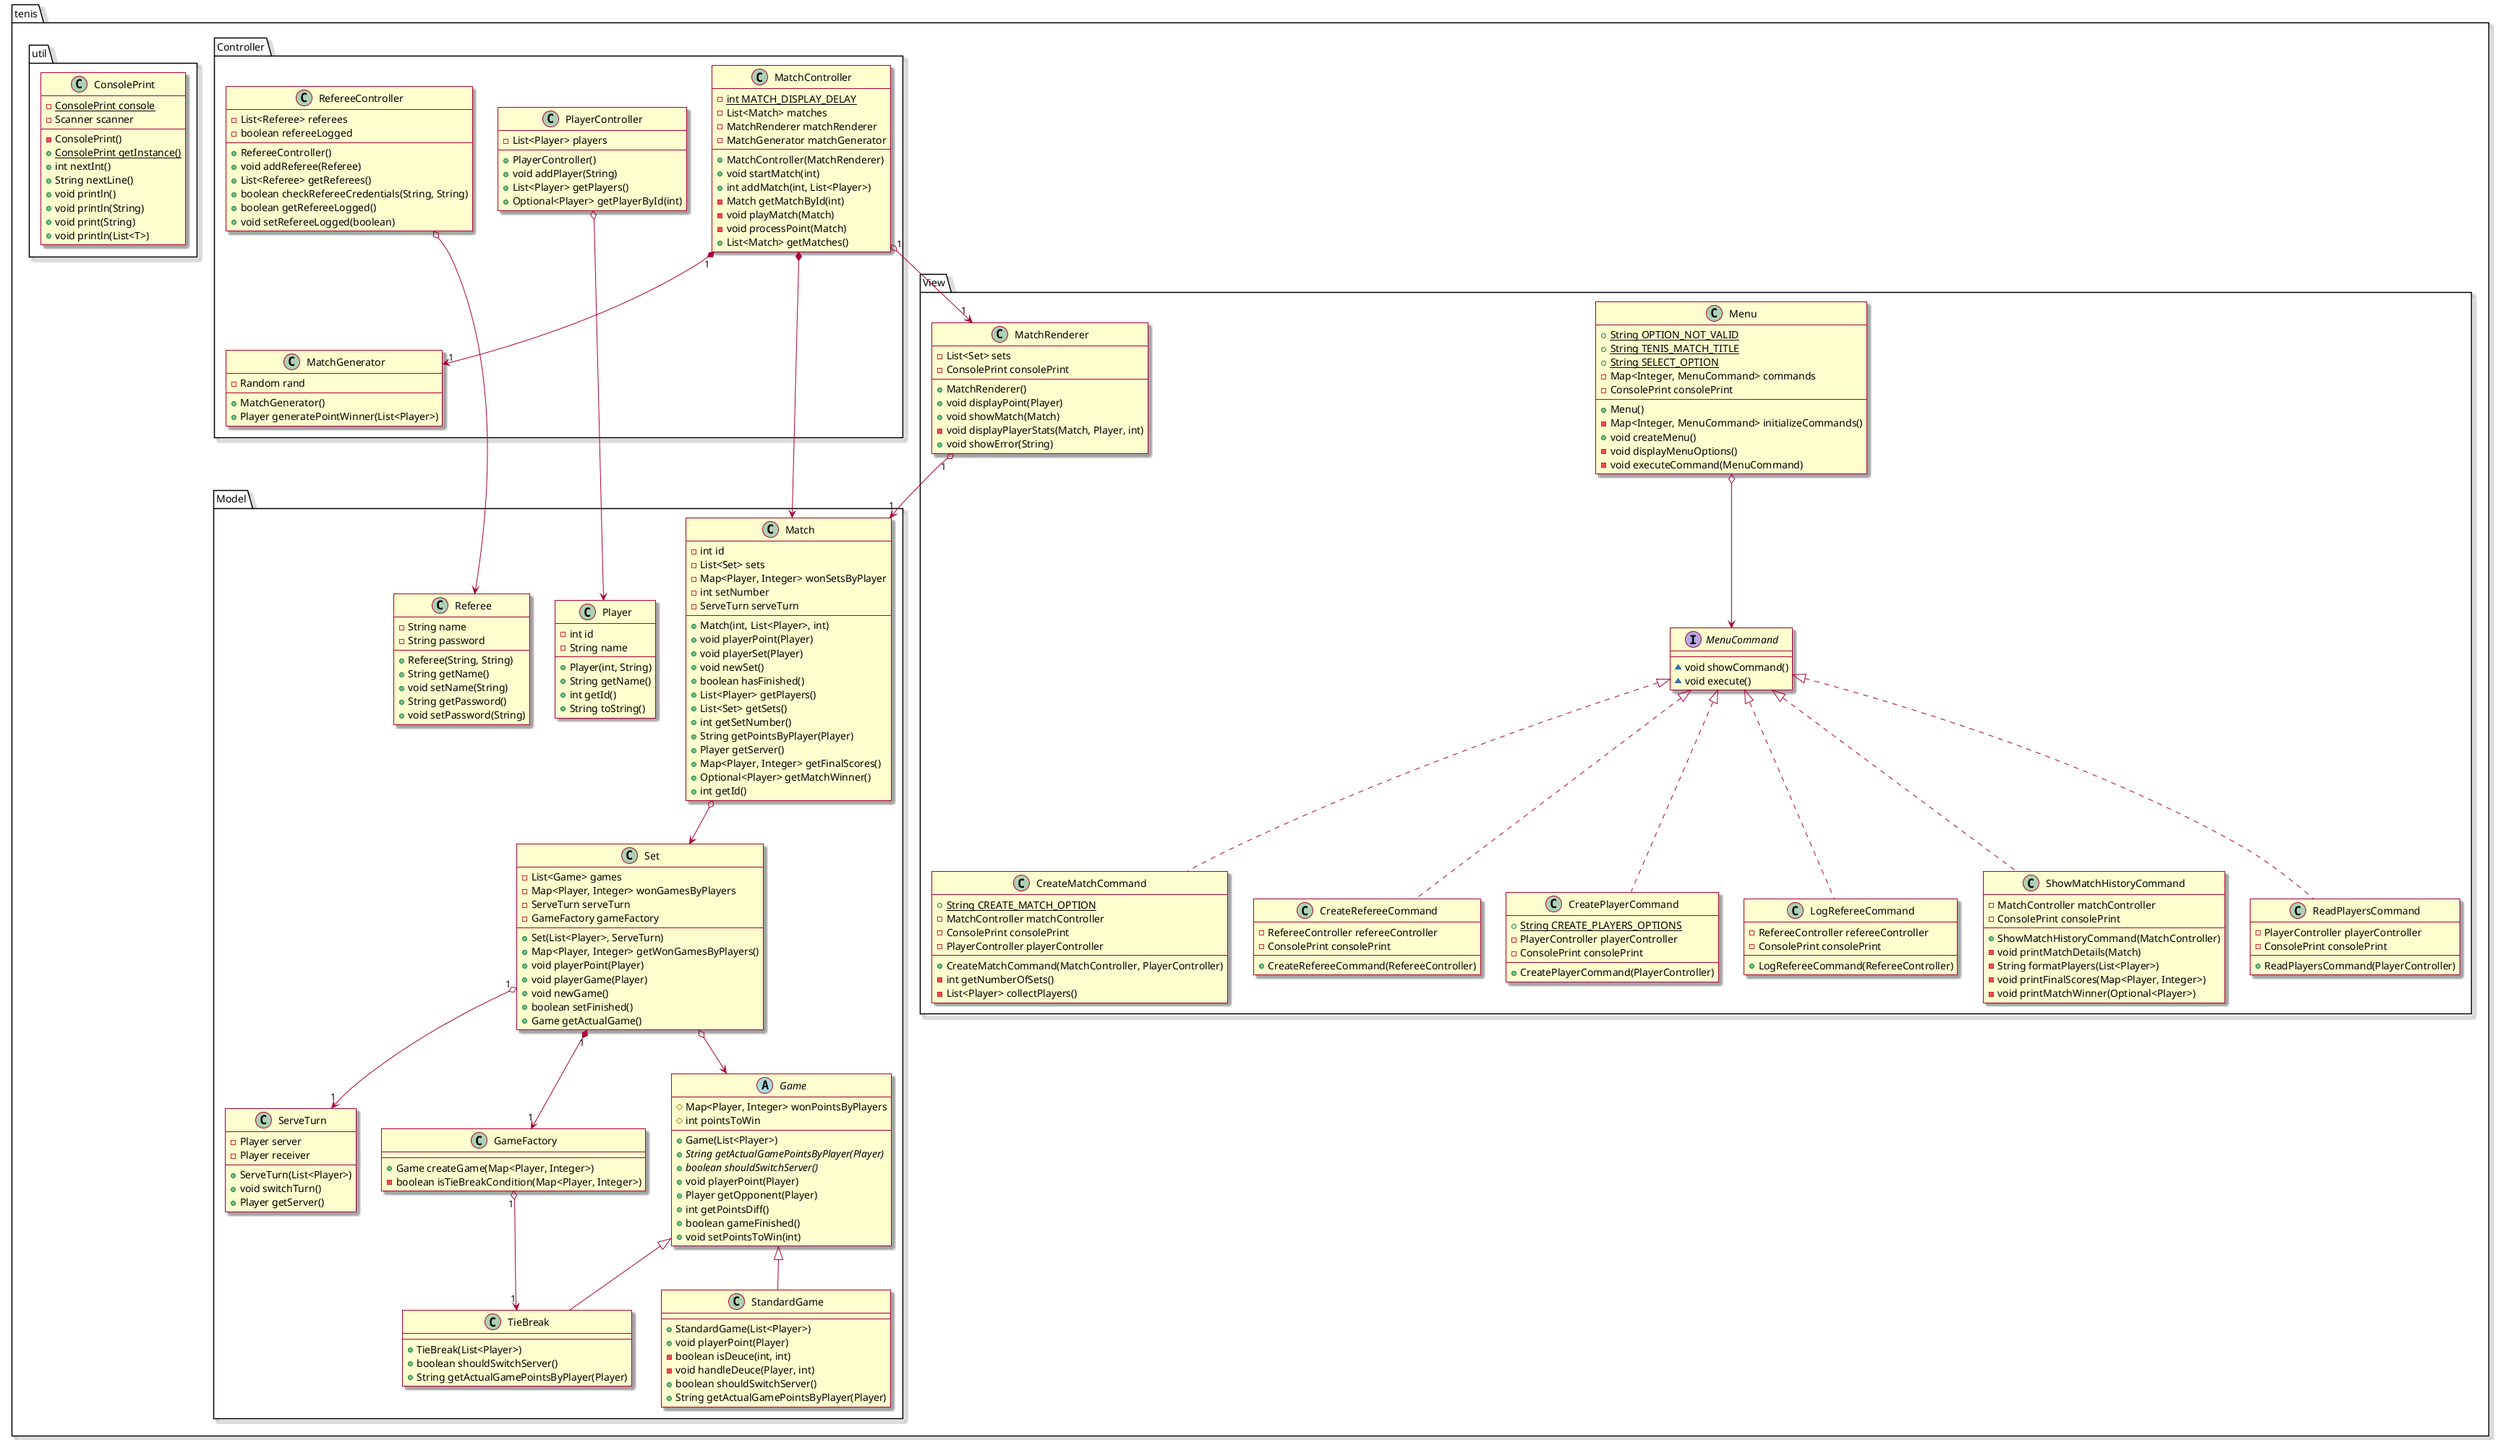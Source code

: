 @startuml
skin rose

class tenis.Model.Set {
    - List<Game> games
    - Map<Player, Integer> wonGamesByPlayers
    - ServeTurn serveTurn
    - GameFactory gameFactory
    + Set(List<Player>, ServeTurn)
    + Map<Player, Integer> getWonGamesByPlayers()
    + void playerPoint(Player)
    + void playerGame(Player)
    + void newGame()
    + boolean setFinished()
    + Game getActualGame()
}

class tenis.Controller.RefereeController {
    - List<Referee> referees
    - boolean refereeLogged
    + RefereeController()
    + void addReferee(Referee)
    + List<Referee> getReferees()
    + boolean checkRefereeCredentials(String, String)
    + boolean getRefereeLogged()
    + void setRefereeLogged(boolean)
}

class tenis.Model.StandardGame {
    + StandardGame(List<Player>)
    + void playerPoint(Player)
    - boolean isDeuce(int, int)
    - void handleDeuce(Player, int)
    + boolean shouldSwitchServer()
    + String getActualGamePointsByPlayer(Player)
}

class tenis.View.ShowMatchHistoryCommand {
    - MatchController matchController
    - ConsolePrint consolePrint
    + ShowMatchHistoryCommand(MatchController)
    - void printMatchDetails(Match)
    - String formatPlayers(List<Player>)
    - void printFinalScores(Map<Player, Integer>)
    - void printMatchWinner(Optional<Player>)
}

class tenis.Controller.PlayerController {
    - List<Player> players
    + PlayerController()
    + void addPlayer(String)
    + List<Player> getPlayers()
    + Optional<Player> getPlayerById(int)
}

class tenis.View.ReadPlayersCommand {
    - PlayerController playerController
    - ConsolePrint consolePrint
    + ReadPlayersCommand(PlayerController)
}

class tenis.View.MatchRenderer {
    - List<Set> sets
    - ConsolePrint consolePrint
    + MatchRenderer()
    + void displayPoint(Player)
    + void showMatch(Match)
    - void displayPlayerStats(Match, Player, int)
    + void showError(String)
}

class tenis.View.CreateMatchCommand {
    + {static} String CREATE_MATCH_OPTION
    - MatchController matchController
    - ConsolePrint consolePrint
    - PlayerController playerController
    + CreateMatchCommand(MatchController, PlayerController)
    - int getNumberOfSets()
    - List<Player> collectPlayers()
}

class tenis.View.CreateRefereeCommand {
    - RefereeController refereeController
    - ConsolePrint consolePrint
    + CreateRefereeCommand(RefereeController)
}

class tenis.Model.Match {
    - int id
    - List<Set> sets
    - Map<Player, Integer> wonSetsByPlayer
    - int setNumber
    - ServeTurn serveTurn
    + Match(int, List<Player>, int)
    + void playerPoint(Player)
    + void playerSet(Player)
    + void newSet()
    + boolean hasFinished()
    + List<Player> getPlayers()
    + List<Set> getSets()
    + int getSetNumber()
    + String getPointsByPlayer(Player)
    + Player getServer()
    + Map<Player, Integer> getFinalScores()
    + Optional<Player> getMatchWinner()
    + int getId()
}

class tenis.View.Menu {
    + {static} String OPTION_NOT_VALID
    + {static} String TENIS_MATCH_TITLE
    + {static} String SELECT_OPTION
    - Map<Integer, MenuCommand> commands
    - ConsolePrint consolePrint
    + Menu()
    - Map<Integer, MenuCommand> initializeCommands()
    + void createMenu()
    - void displayMenuOptions()
    - void executeCommand(MenuCommand)
}

class tenis.Model.ServeTurn {
    - Player server
    - Player receiver
    + ServeTurn(List<Player>)
    + void switchTurn()
    + Player getServer()
}

class tenis.Model.GameFactory {
    + Game createGame(Map<Player, Integer>)
    - boolean isTieBreakCondition(Map<Player, Integer>)
}

class tenis.View.CreatePlayerCommand {
    + {static} String CREATE_PLAYERS_OPTIONS
    - PlayerController playerController
    - ConsolePrint consolePrint
    + CreatePlayerCommand(PlayerController)
}

class tenis.Model.Player {
    - int id
    - String name
    + Player(int, String)
    + String getName()
    + int getId()
    + String toString()
}

class tenis.View.LogRefereeCommand {
    - RefereeController refereeController
    - ConsolePrint consolePrint
    + LogRefereeCommand(RefereeController)
}

interface tenis.View.MenuCommand {
    ~ void showCommand()
    ~ void execute()
}

class tenis.Controller.MatchController {
    - {static} int MATCH_DISPLAY_DELAY
    - List<Match> matches
    - MatchRenderer matchRenderer
    - MatchGenerator matchGenerator
    + MatchController(MatchRenderer)
    + void startMatch(int)
    + int addMatch(int, List<Player>)
    - Match getMatchById(int)
    - void playMatch(Match)
    - void processPoint(Match)
    + List<Match> getMatches()
}

class tenis.util.ConsolePrint {
    - {static} ConsolePrint console
    - Scanner scanner
    - ConsolePrint()
    + {static} ConsolePrint getInstance()
    + int nextInt()
    + String nextLine()
    + void println()
    + void println(String)
    + void print(String)
    + void println(List<T>)
}

class tenis.Model.TieBreak {
    + TieBreak(List<Player>)
    + boolean shouldSwitchServer()
    + String getActualGamePointsByPlayer(Player)
}

class tenis.Controller.MatchGenerator {
    - Random rand
    + MatchGenerator()
    + Player generatePointWinner(List<Player>)
}

class tenis.Model.Referee {
    - String name
    - String password
    + Referee(String, String)
    + String getName()
    + void setName(String)
    + String getPassword()
    + void setPassword(String)
}

abstract class tenis.Model.Game {
    # Map<Player, Integer> wonPointsByPlayers
    # int pointsToWin
    + Game(List<Player>)
    + {abstract} String getActualGamePointsByPlayer(Player)
    + {abstract} boolean shouldSwitchServer()
    + void playerPoint(Player)
    + Player getOpponent(Player)
    + int getPointsDiff()
    + boolean gameFinished()
    + void setPointsToWin(int)
}

tenis.Model.Game <|-- tenis.Model.StandardGame
tenis.View.MenuCommand <|.. tenis.View.ShowMatchHistoryCommand
tenis.View.MenuCommand <|.. tenis.View.ReadPlayersCommand
tenis.View.MenuCommand <|.. tenis.View.CreateMatchCommand
tenis.View.MenuCommand <|.. tenis.View.CreateRefereeCommand
tenis.View.MenuCommand <|.. tenis.View.CreatePlayerCommand
tenis.View.MenuCommand <|.. tenis.View.LogRefereeCommand
tenis.Model.Game <|-- tenis.Model.TieBreak

tenis.Model.Match  o--> tenis.Model.Set
tenis.Model.Set o--> tenis.Model.Game
tenis.Model.Set "1" *--> "1" tenis.Model.GameFactory
tenis.Controller.PlayerController o--> tenis.Model.Player
tenis.Controller.RefereeController o-->  tenis.Model.Referee
tenis.View.Menu  o-->  tenis.View.MenuCommand
tenis.Model.Set "1" o--> "1" tenis.Model.ServeTurn
tenis.Model.GameFactory "1" o--> "1" tenis.Model.TieBreak
tenis.View.MatchRenderer "1" o--> "1" tenis.Model.Match
tenis.Controller.MatchController *-->  tenis.Model.Match
tenis.Controller.MatchController "1" o--> "1" tenis.View.MatchRenderer
tenis.Controller.MatchController "1" *--> "1" tenis.Controller.MatchGenerator


@enduml
